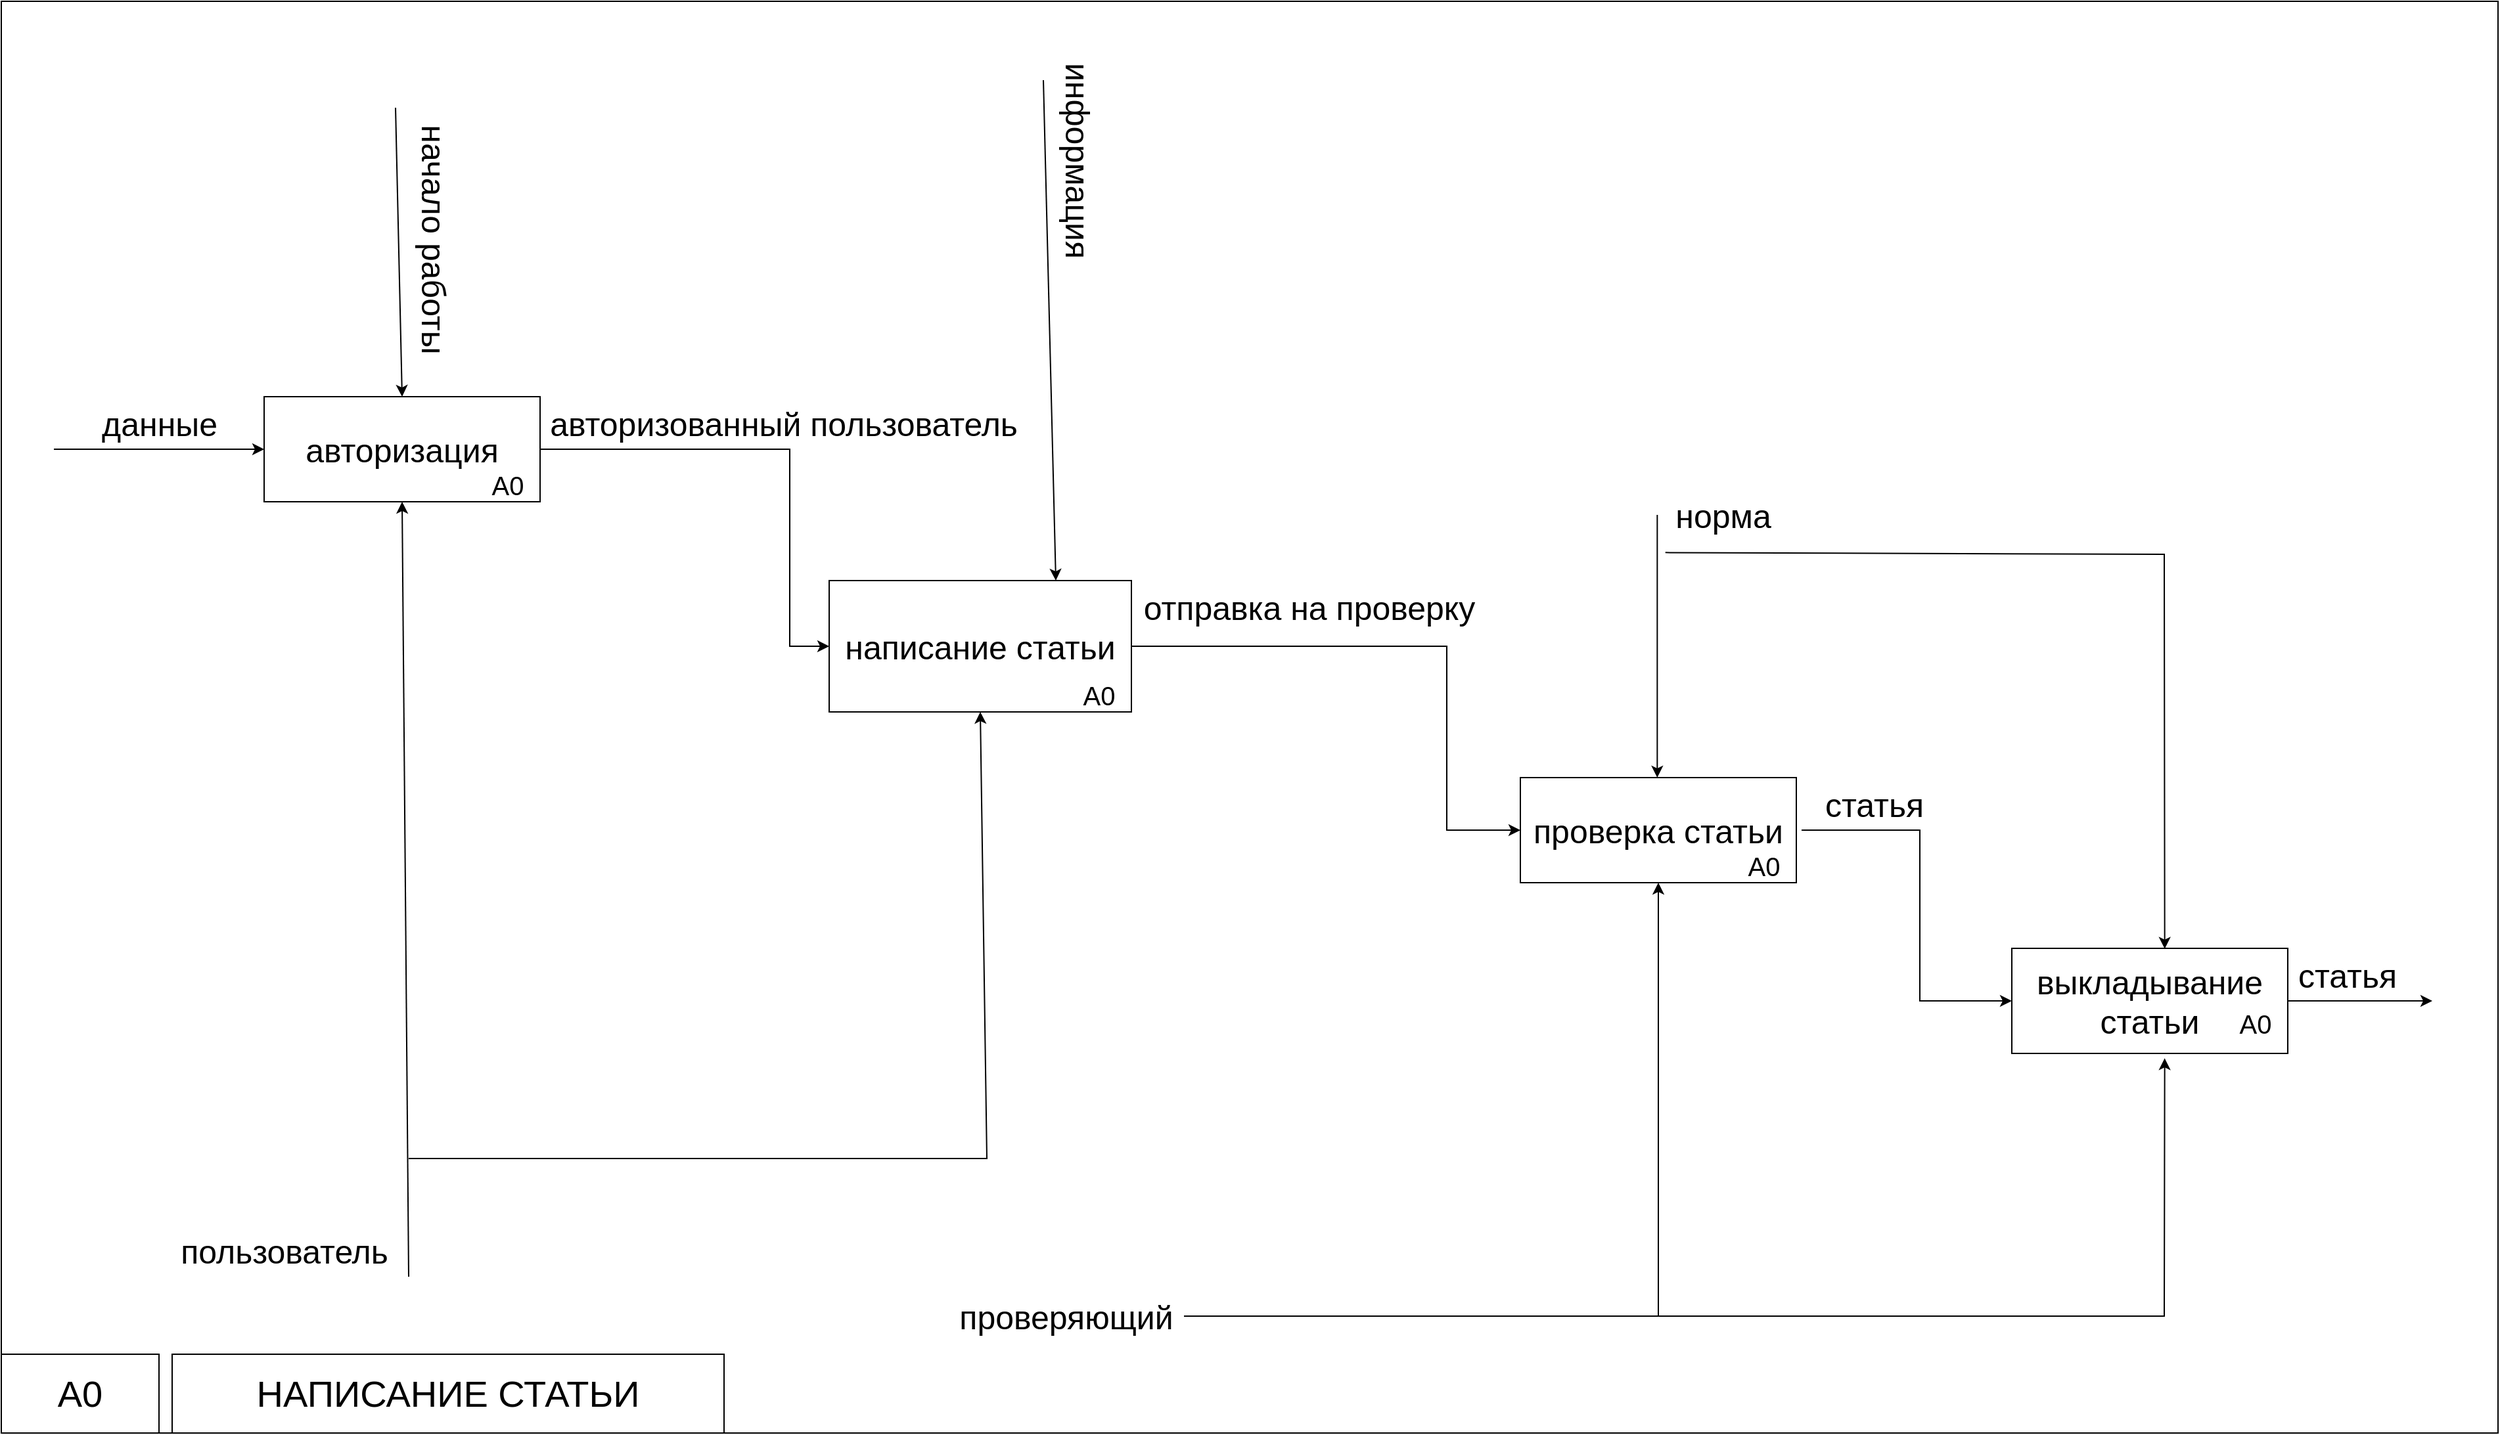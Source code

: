 <mxfile version="20.6.0" type="device"><diagram id="ZXsZb_6X4edhJ6BLYzsC" name="Page-1"><mxGraphModel dx="4382" dy="1868" grid="1" gridSize="10" guides="1" tooltips="1" connect="1" arrows="1" fold="1" page="1" pageScale="1" pageWidth="827" pageHeight="1169" math="0" shadow="0"><root><mxCell id="0"/><mxCell id="1" parent="0"/><mxCell id="1GC_o7H4QH4rkyt0DG_z-1" value="" style="rounded=0;whiteSpace=wrap;html=1;" vertex="1" parent="1"><mxGeometry x="-20" y="79" width="1900" height="1090" as="geometry"/></mxCell><mxCell id="1srJL8Q6CQK9V6DobtxR-1" value="&lt;font style=&quot;font-size: 25px&quot;&gt;авторизация&lt;/font&gt;" style="rounded=0;whiteSpace=wrap;html=1;" parent="1" vertex="1"><mxGeometry x="180" y="380" width="210" height="80" as="geometry"/></mxCell><mxCell id="1srJL8Q6CQK9V6DobtxR-2" value="пользователь" style="text;html=1;align=center;verticalAlign=middle;resizable=0;points=[];autosize=1;strokeColor=none;fillColor=none;fontSize=25;" parent="1" vertex="1"><mxGeometry x="110" y="1010" width="170" height="40" as="geometry"/></mxCell><mxCell id="1srJL8Q6CQK9V6DobtxR-3" value="" style="endArrow=classic;html=1;rounded=0;fontSize=25;entryX=0.5;entryY=1;entryDx=0;entryDy=0;" parent="1" target="1srJL8Q6CQK9V6DobtxR-1" edge="1"><mxGeometry width="50" height="50" relative="1" as="geometry"><mxPoint x="290" y="1050" as="sourcePoint"/><mxPoint x="410" y="730" as="targetPoint"/></mxGeometry></mxCell><mxCell id="1srJL8Q6CQK9V6DobtxR-4" value="" style="endArrow=classic;html=1;rounded=0;fontSize=25;entryX=0;entryY=0.5;entryDx=0;entryDy=0;" parent="1" target="1srJL8Q6CQK9V6DobtxR-1" edge="1"><mxGeometry width="50" height="50" relative="1" as="geometry"><mxPoint x="20" y="420" as="sourcePoint"/><mxPoint x="100" y="395" as="targetPoint"/></mxGeometry></mxCell><mxCell id="1srJL8Q6CQK9V6DobtxR-5" value="данные" style="text;html=1;align=center;verticalAlign=middle;resizable=0;points=[];autosize=1;strokeColor=none;fillColor=none;fontSize=25;" parent="1" vertex="1"><mxGeometry x="50" y="380" width="100" height="40" as="geometry"/></mxCell><mxCell id="1srJL8Q6CQK9V6DobtxR-7" value="&lt;font style=&quot;font-size: 25px&quot;&gt;написание статьи&lt;/font&gt;" style="rounded=0;whiteSpace=wrap;html=1;" parent="1" vertex="1"><mxGeometry x="610" y="520" width="230" height="100" as="geometry"/></mxCell><mxCell id="1srJL8Q6CQK9V6DobtxR-9" value="" style="endArrow=classic;html=1;rounded=0;fontSize=25;entryX=0.5;entryY=1;entryDx=0;entryDy=0;" parent="1" target="1srJL8Q6CQK9V6DobtxR-7" edge="1"><mxGeometry width="50" height="50" relative="1" as="geometry"><mxPoint x="290" y="960" as="sourcePoint"/><mxPoint x="630" y="730" as="targetPoint"/><Array as="points"><mxPoint x="730" y="960"/></Array></mxGeometry></mxCell><mxCell id="1srJL8Q6CQK9V6DobtxR-11" value="информация" style="text;html=1;align=center;verticalAlign=middle;resizable=0;points=[];autosize=1;strokeColor=none;fillColor=none;fontSize=25;rotation=90;" parent="1" vertex="1"><mxGeometry x="720" y="180" width="160" height="40" as="geometry"/></mxCell><mxCell id="1srJL8Q6CQK9V6DobtxR-12" value="" style="endArrow=classic;html=1;rounded=0;fontSize=25;exitX=1;exitY=0.5;exitDx=0;exitDy=0;entryX=0;entryY=0.5;entryDx=0;entryDy=0;" parent="1" source="1srJL8Q6CQK9V6DobtxR-1" edge="1" target="1srJL8Q6CQK9V6DobtxR-7"><mxGeometry width="50" height="50" relative="1" as="geometry"><mxPoint x="440" y="440" as="sourcePoint"/><mxPoint x="730" y="520" as="targetPoint"/><Array as="points"><mxPoint x="580" y="420"/><mxPoint x="580" y="570"/></Array></mxGeometry></mxCell><mxCell id="1srJL8Q6CQK9V6DobtxR-13" value="авторизованный пользователь" style="text;html=1;align=center;verticalAlign=middle;resizable=0;points=[];autosize=1;strokeColor=none;fillColor=none;fontSize=25;rotation=0;" parent="1" vertex="1"><mxGeometry x="390" y="380" width="370" height="40" as="geometry"/></mxCell><mxCell id="1srJL8Q6CQK9V6DobtxR-15" value="&lt;font style=&quot;font-size: 25px&quot;&gt;проверка статьи&lt;/font&gt;" style="rounded=0;whiteSpace=wrap;html=1;" parent="1" vertex="1"><mxGeometry x="1136" y="670" width="210" height="80" as="geometry"/></mxCell><mxCell id="1srJL8Q6CQK9V6DobtxR-16" value="" style="endArrow=classic;html=1;rounded=0;fontSize=25;entryX=0.5;entryY=0;entryDx=0;entryDy=0;" parent="1" target="1srJL8Q6CQK9V6DobtxR-1" edge="1"><mxGeometry width="50" height="50" relative="1" as="geometry"><mxPoint x="280" y="160" as="sourcePoint"/><mxPoint x="320" y="200" as="targetPoint"/></mxGeometry></mxCell><mxCell id="1srJL8Q6CQK9V6DobtxR-17" value="начало работы" style="text;html=1;align=center;verticalAlign=middle;resizable=0;points=[];autosize=1;strokeColor=none;fillColor=none;fontSize=25;rotation=90;" parent="1" vertex="1"><mxGeometry x="215" y="240" width="190" height="40" as="geometry"/></mxCell><mxCell id="1srJL8Q6CQK9V6DobtxR-19" value="отправка на проверку" style="text;html=1;align=center;verticalAlign=middle;resizable=0;points=[];autosize=1;strokeColor=none;fillColor=none;fontSize=25;" parent="1" vertex="1"><mxGeometry x="840" y="520" width="270" height="40" as="geometry"/></mxCell><mxCell id="1srJL8Q6CQK9V6DobtxR-20" value="проверяющий" style="text;html=1;align=center;verticalAlign=middle;resizable=0;points=[];autosize=1;strokeColor=none;fillColor=none;fontSize=25;" parent="1" vertex="1"><mxGeometry x="700" y="1060" width="180" height="40" as="geometry"/></mxCell><mxCell id="1srJL8Q6CQK9V6DobtxR-21" value="" style="endArrow=classic;html=1;rounded=0;fontSize=25;entryX=0.5;entryY=1;entryDx=0;entryDy=0;" parent="1" target="1srJL8Q6CQK9V6DobtxR-15" edge="1"><mxGeometry width="50" height="50" relative="1" as="geometry"><mxPoint x="880" y="1080" as="sourcePoint"/><mxPoint x="1020" y="980" as="targetPoint"/><Array as="points"><mxPoint x="1241" y="1080"/></Array></mxGeometry></mxCell><mxCell id="1srJL8Q6CQK9V6DobtxR-24" value="" style="endArrow=classic;html=1;rounded=0;fontSize=25;entryX=0;entryY=0.5;entryDx=0;entryDy=0;exitX=1;exitY=0.5;exitDx=0;exitDy=0;" parent="1" source="1srJL8Q6CQK9V6DobtxR-7" target="1srJL8Q6CQK9V6DobtxR-15" edge="1"><mxGeometry width="50" height="50" relative="1" as="geometry"><mxPoint x="850" y="670" as="sourcePoint"/><mxPoint x="900" y="620" as="targetPoint"/><Array as="points"><mxPoint x="1080" y="570"/><mxPoint x="1080" y="710"/></Array></mxGeometry></mxCell><mxCell id="1srJL8Q6CQK9V6DobtxR-25" value="&lt;font style=&quot;font-size: 25px&quot;&gt;выкладывание статьи&lt;/font&gt;" style="rounded=0;whiteSpace=wrap;html=1;" parent="1" vertex="1"><mxGeometry x="1510" y="800" width="210" height="80" as="geometry"/></mxCell><mxCell id="1srJL8Q6CQK9V6DobtxR-26" value="" style="endArrow=classic;html=1;rounded=0;fontSize=25;entryX=0;entryY=0.5;entryDx=0;entryDy=0;" parent="1" target="1srJL8Q6CQK9V6DobtxR-25" edge="1"><mxGeometry width="50" height="50" relative="1" as="geometry"><mxPoint x="1350" y="710" as="sourcePoint"/><mxPoint x="1470" y="670" as="targetPoint"/><Array as="points"><mxPoint x="1440" y="710"/><mxPoint x="1440" y="840"/></Array></mxGeometry></mxCell><mxCell id="1srJL8Q6CQK9V6DobtxR-27" value="статья" style="text;html=1;align=center;verticalAlign=middle;resizable=0;points=[];autosize=1;strokeColor=none;fillColor=none;fontSize=25;" parent="1" vertex="1"><mxGeometry x="1360" y="670" width="90" height="40" as="geometry"/></mxCell><mxCell id="1srJL8Q6CQK9V6DobtxR-28" value="" style="endArrow=classic;html=1;rounded=0;fontSize=25;entryX=0.554;entryY=1.046;entryDx=0;entryDy=0;entryPerimeter=0;" parent="1" target="1srJL8Q6CQK9V6DobtxR-25" edge="1"><mxGeometry width="50" height="50" relative="1" as="geometry"><mxPoint x="1240" y="1080" as="sourcePoint"/><mxPoint x="1190" y="580" as="targetPoint"/><Array as="points"><mxPoint x="1626" y="1080"/></Array></mxGeometry></mxCell><mxCell id="1srJL8Q6CQK9V6DobtxR-29" value="" style="endArrow=classic;html=1;rounded=0;fontSize=25;exitX=1;exitY=0.5;exitDx=0;exitDy=0;" parent="1" source="1srJL8Q6CQK9V6DobtxR-25" edge="1"><mxGeometry width="50" height="50" relative="1" as="geometry"><mxPoint x="1750" y="840" as="sourcePoint"/><mxPoint x="1830" y="840" as="targetPoint"/></mxGeometry></mxCell><mxCell id="1srJL8Q6CQK9V6DobtxR-30" value="статья" style="text;html=1;align=center;verticalAlign=middle;resizable=0;points=[];autosize=1;strokeColor=none;fillColor=none;fontSize=25;" parent="1" vertex="1"><mxGeometry x="1720" y="800" width="90" height="40" as="geometry"/></mxCell><mxCell id="1srJL8Q6CQK9V6DobtxR-31" value="норма" style="text;html=1;align=center;verticalAlign=middle;resizable=0;points=[];autosize=1;strokeColor=none;fillColor=none;fontSize=25;" parent="1" vertex="1"><mxGeometry x="1245" y="450" width="90" height="40" as="geometry"/></mxCell><mxCell id="1srJL8Q6CQK9V6DobtxR-32" value="" style="endArrow=classic;html=1;rounded=0;fontSize=25;" parent="1" edge="1"><mxGeometry width="50" height="50" relative="1" as="geometry"><mxPoint x="1240.17" y="470" as="sourcePoint"/><mxPoint x="1240.17" y="670" as="targetPoint"/></mxGeometry></mxCell><mxCell id="1srJL8Q6CQK9V6DobtxR-33" value="" style="endArrow=classic;html=1;rounded=0;fontSize=25;exitX=0.015;exitY=1.217;exitDx=0;exitDy=0;exitPerimeter=0;entryX=0.554;entryY=0.004;entryDx=0;entryDy=0;entryPerimeter=0;" parent="1" source="1srJL8Q6CQK9V6DobtxR-31" target="1srJL8Q6CQK9V6DobtxR-25" edge="1"><mxGeometry width="50" height="50" relative="1" as="geometry"><mxPoint x="1400" y="520" as="sourcePoint"/><mxPoint x="1640" y="500" as="targetPoint"/><Array as="points"><mxPoint x="1626" y="500"/></Array></mxGeometry></mxCell><mxCell id="1GC_o7H4QH4rkyt0DG_z-2" value="&lt;font style=&quot;font-size: 28px;&quot;&gt;A0&lt;/font&gt;" style="rounded=0;whiteSpace=wrap;html=1;" vertex="1" parent="1"><mxGeometry x="-20" y="1109" width="120" height="60" as="geometry"/></mxCell><mxCell id="1GC_o7H4QH4rkyt0DG_z-3" value="НАПИСАНИЕ СТАТЬИ" style="rounded=0;whiteSpace=wrap;html=1;fontSize=28;" vertex="1" parent="1"><mxGeometry x="110" y="1109" width="420" height="60" as="geometry"/></mxCell><mxCell id="1GC_o7H4QH4rkyt0DG_z-4" value="&lt;font style=&quot;font-size: 20px;&quot;&gt;А0&lt;/font&gt;" style="text;html=1;align=center;verticalAlign=middle;resizable=0;points=[];autosize=1;strokeColor=none;fillColor=none;fontSize=28;" vertex="1" parent="1"><mxGeometry x="340" y="420" width="50" height="50" as="geometry"/></mxCell><mxCell id="1GC_o7H4QH4rkyt0DG_z-5" value="&lt;font style=&quot;font-size: 20px;&quot;&gt;А0&lt;/font&gt;" style="text;html=1;align=center;verticalAlign=middle;resizable=0;points=[];autosize=1;strokeColor=none;fillColor=none;fontSize=28;" vertex="1" parent="1"><mxGeometry x="790" y="580" width="50" height="50" as="geometry"/></mxCell><mxCell id="1GC_o7H4QH4rkyt0DG_z-6" value="&lt;font style=&quot;font-size: 20px;&quot;&gt;А0&lt;/font&gt;" style="text;html=1;align=center;verticalAlign=middle;resizable=0;points=[];autosize=1;strokeColor=none;fillColor=none;fontSize=28;" vertex="1" parent="1"><mxGeometry x="1296" y="710" width="50" height="50" as="geometry"/></mxCell><mxCell id="1GC_o7H4QH4rkyt0DG_z-7" value="&lt;font style=&quot;font-size: 20px;&quot;&gt;А0&lt;/font&gt;" style="text;html=1;align=center;verticalAlign=middle;resizable=0;points=[];autosize=1;strokeColor=none;fillColor=none;fontSize=28;" vertex="1" parent="1"><mxGeometry x="1670" y="830" width="50" height="50" as="geometry"/></mxCell><mxCell id="1GC_o7H4QH4rkyt0DG_z-8" value="" style="endArrow=classic;html=1;rounded=0;fontSize=20;entryX=0.75;entryY=0;entryDx=0;entryDy=0;exitX=0.119;exitY=1.175;exitDx=0;exitDy=0;exitPerimeter=0;" edge="1" parent="1" source="1srJL8Q6CQK9V6DobtxR-11" target="1srJL8Q6CQK9V6DobtxR-7"><mxGeometry width="50" height="50" relative="1" as="geometry"><mxPoint x="650" y="510" as="sourcePoint"/><mxPoint x="700" y="460" as="targetPoint"/></mxGeometry></mxCell></root></mxGraphModel></diagram></mxfile>